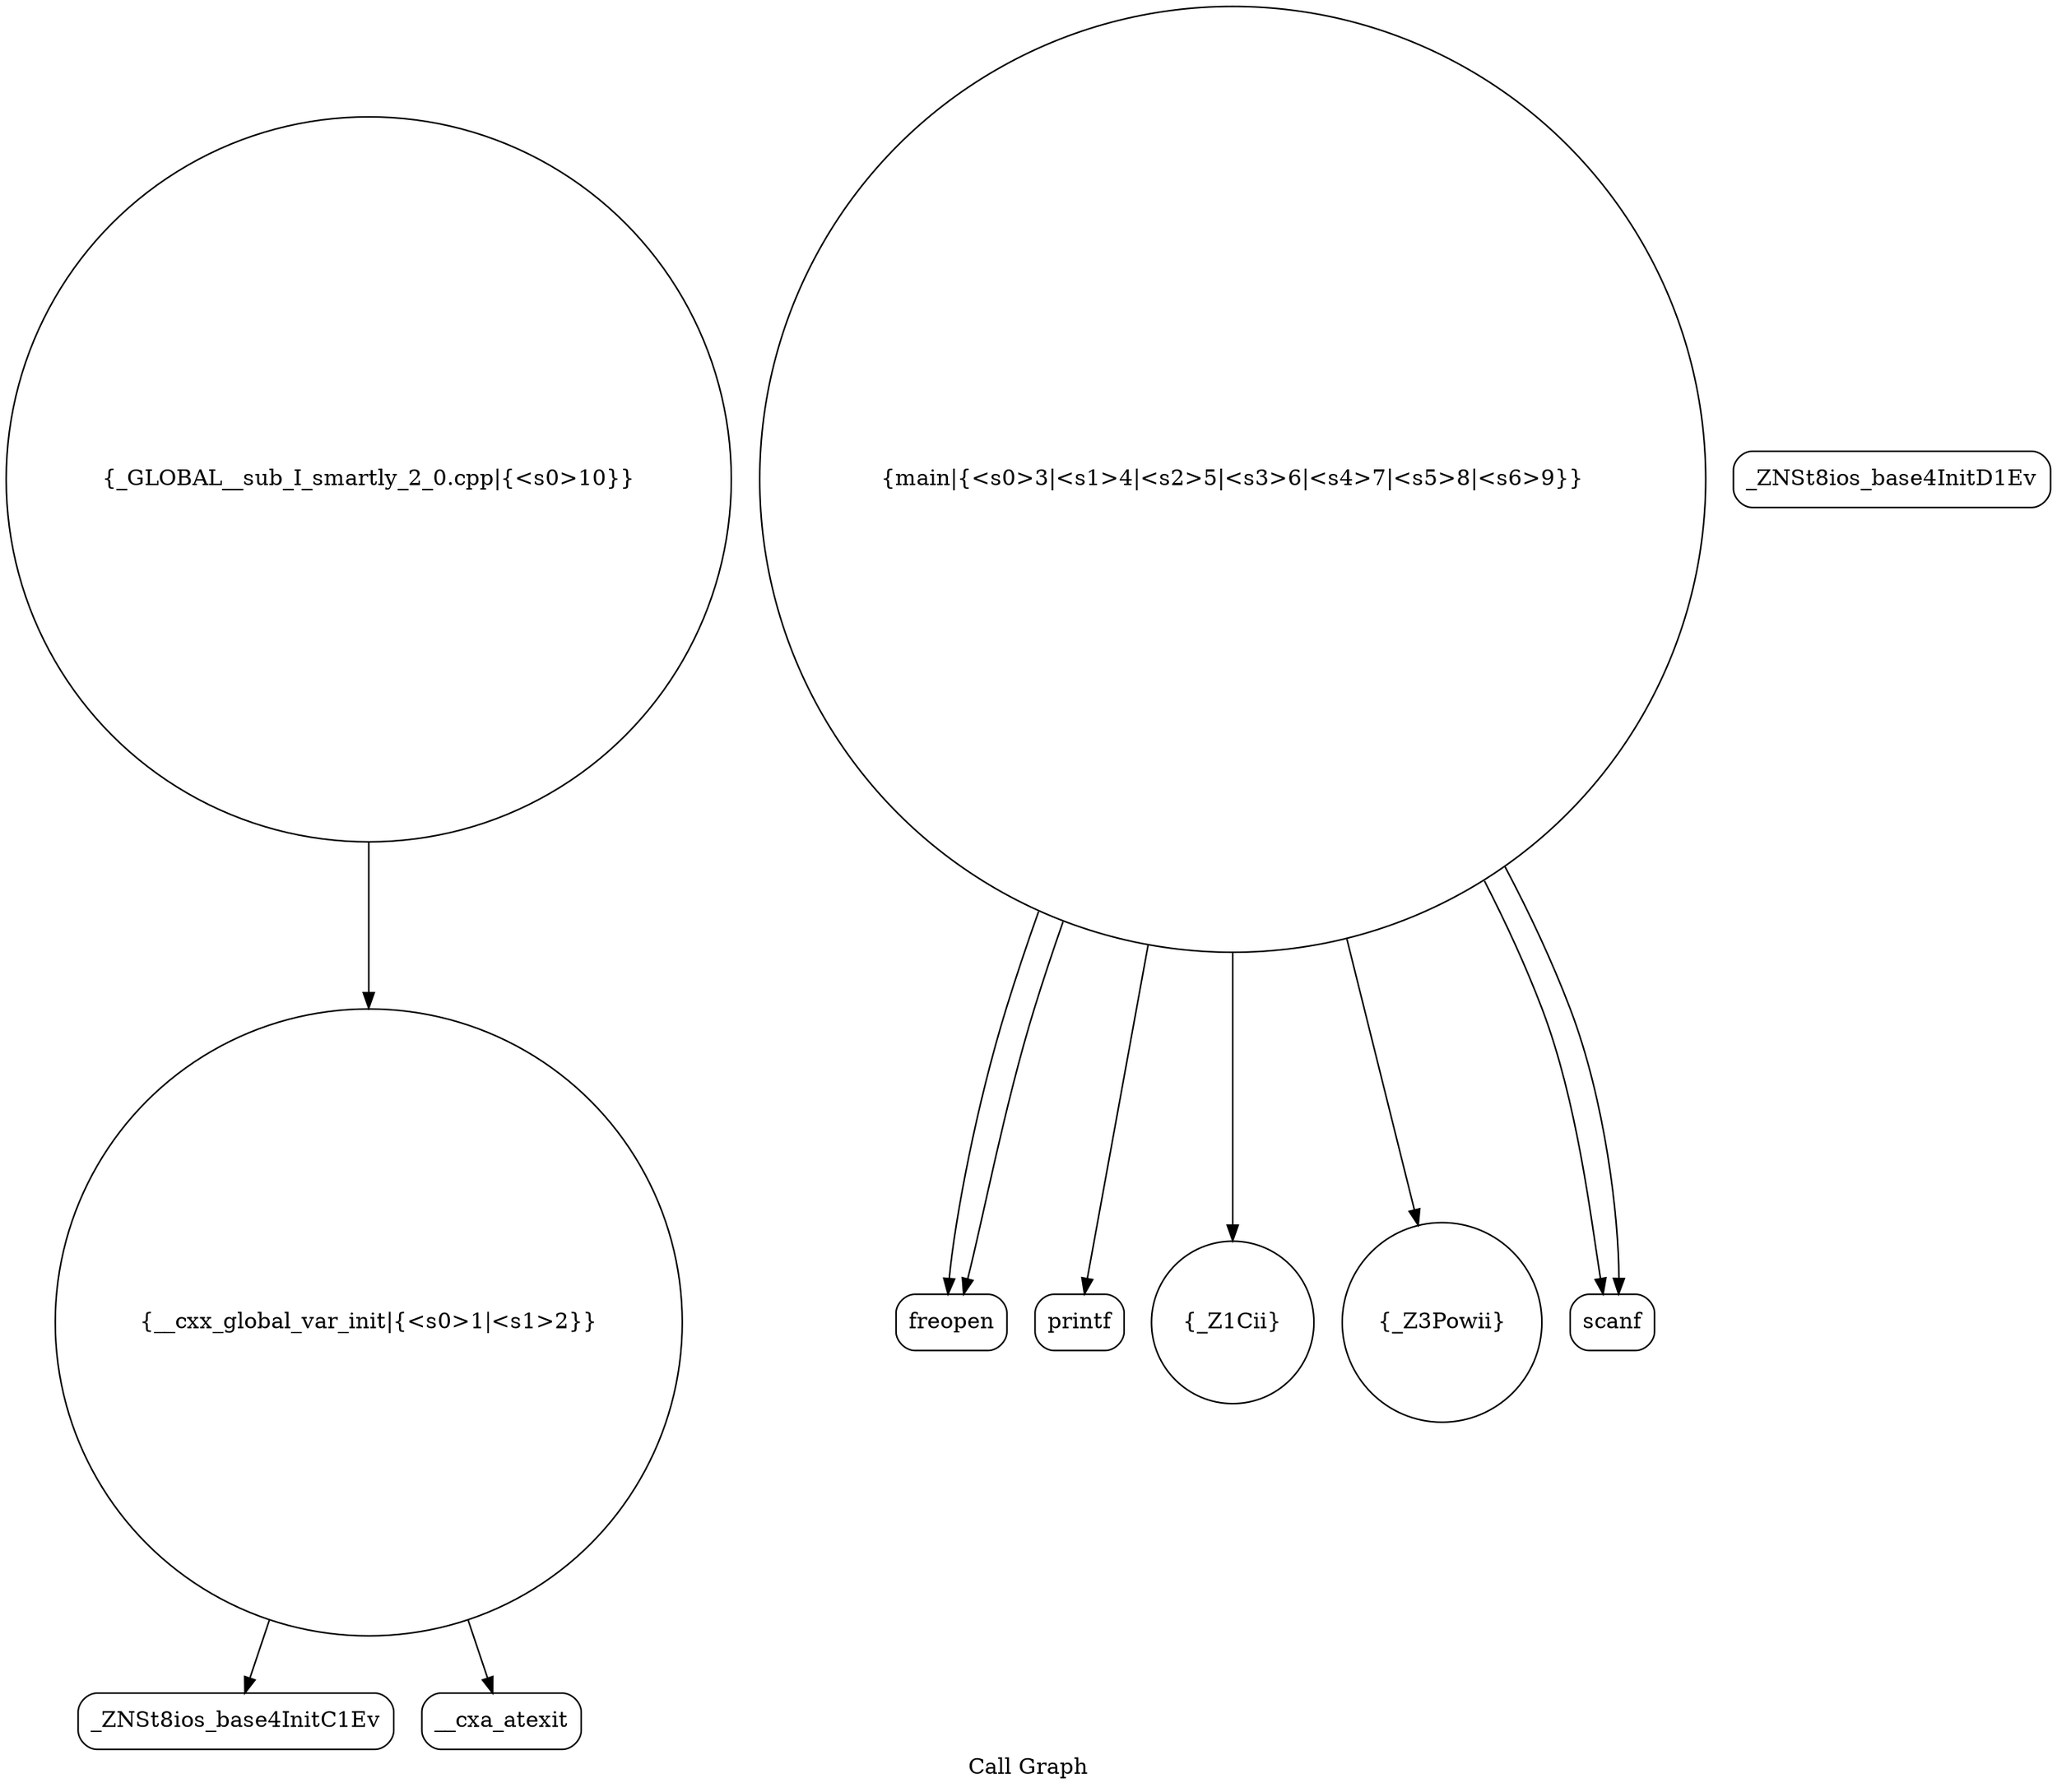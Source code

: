 digraph "Call Graph" {
	label="Call Graph";

	Node0x557947ca9d00 [shape=record,shape=circle,label="{__cxx_global_var_init|{<s0>1|<s1>2}}"];
	Node0x557947ca9d00:s0 -> Node0x557947caa190[color=black];
	Node0x557947ca9d00:s1 -> Node0x557947caa290[color=black];
	Node0x557947caa490 [shape=record,shape=Mrecord,label="{freopen}"];
	Node0x557947caa210 [shape=record,shape=Mrecord,label="{_ZNSt8ios_base4InitD1Ev}"];
	Node0x557947caa590 [shape=record,shape=Mrecord,label="{printf}"];
	Node0x557947caa310 [shape=record,shape=circle,label="{_Z1Cii}"];
	Node0x557947caa410 [shape=record,shape=circle,label="{main|{<s0>3|<s1>4|<s2>5|<s3>6|<s4>7|<s5>8|<s6>9}}"];
	Node0x557947caa410:s0 -> Node0x557947caa490[color=black];
	Node0x557947caa410:s1 -> Node0x557947caa490[color=black];
	Node0x557947caa410:s2 -> Node0x557947caa390[color=black];
	Node0x557947caa410:s3 -> Node0x557947caa510[color=black];
	Node0x557947caa410:s4 -> Node0x557947caa510[color=black];
	Node0x557947caa410:s5 -> Node0x557947caa310[color=black];
	Node0x557947caa410:s6 -> Node0x557947caa590[color=black];
	Node0x557947caa190 [shape=record,shape=Mrecord,label="{_ZNSt8ios_base4InitC1Ev}"];
	Node0x557947caa510 [shape=record,shape=Mrecord,label="{scanf}"];
	Node0x557947caa290 [shape=record,shape=Mrecord,label="{__cxa_atexit}"];
	Node0x557947caa610 [shape=record,shape=circle,label="{_GLOBAL__sub_I_smartly_2_0.cpp|{<s0>10}}"];
	Node0x557947caa610:s0 -> Node0x557947ca9d00[color=black];
	Node0x557947caa390 [shape=record,shape=circle,label="{_Z3Powii}"];
}
